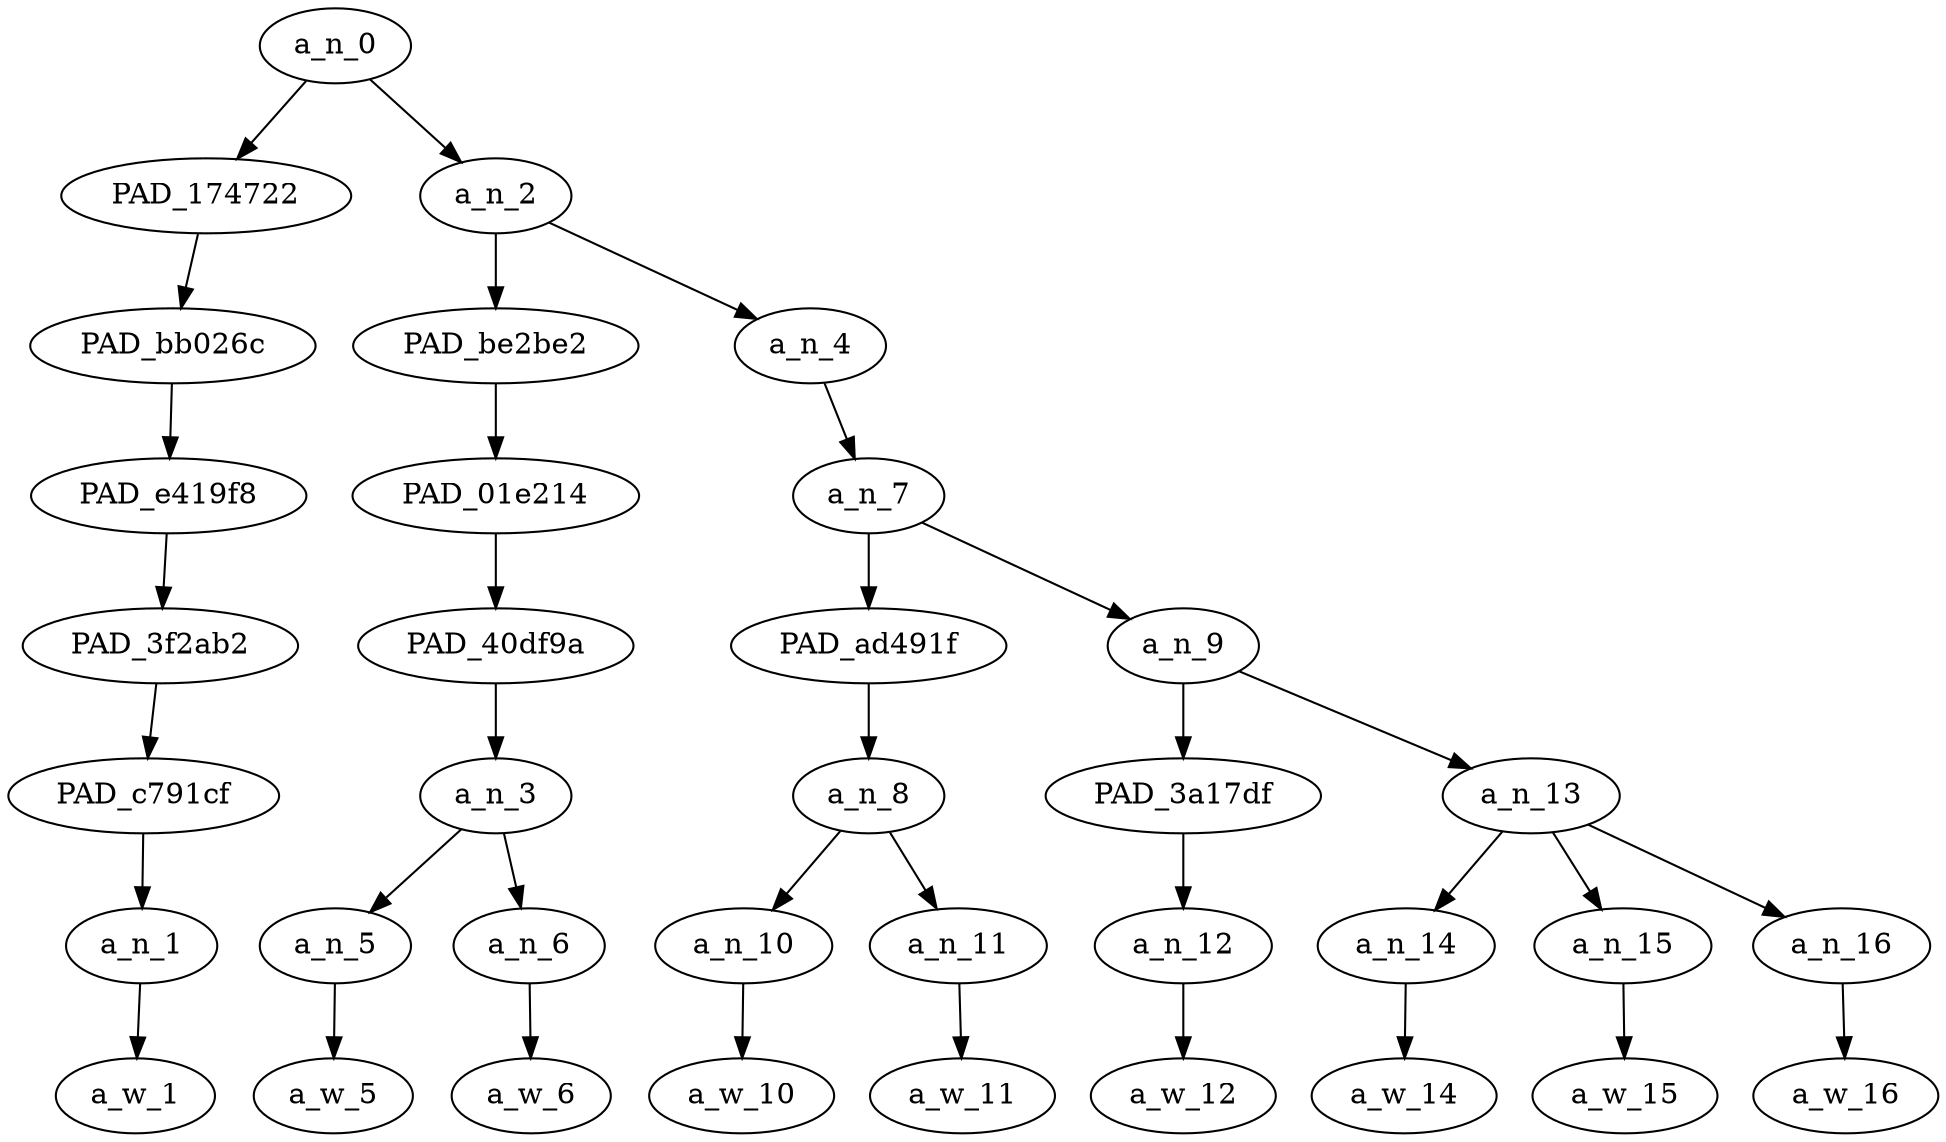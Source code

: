 strict digraph "" {
	a_n_0	[div_dir=-1,
		index=0,
		level=7,
		pos="1.5625,7!",
		text_span="[0, 1, 2, 3, 4, 5, 6, 7, 8]",
		value=0.99999999];
	PAD_174722	[div_dir=1,
		index=0,
		level=6,
		pos="0.0,6!",
		text_span="[0]",
		value=0.07419240];
	a_n_0 -> PAD_174722;
	a_n_2	[div_dir=-1,
		index=1,
		level=6,
		pos="3.125,6!",
		text_span="[1, 2, 3, 4, 5, 6, 7, 8]",
		value=0.92577913];
	a_n_0 -> a_n_2;
	PAD_bb026c	[div_dir=1,
		index=0,
		level=5,
		pos="0.0,5!",
		text_span="[0]",
		value=0.07419240];
	PAD_174722 -> PAD_bb026c;
	PAD_e419f8	[div_dir=1,
		index=0,
		level=4,
		pos="0.0,4!",
		text_span="[0]",
		value=0.07419240];
	PAD_bb026c -> PAD_e419f8;
	PAD_3f2ab2	[div_dir=1,
		index=0,
		level=3,
		pos="0.0,3!",
		text_span="[0]",
		value=0.07419240];
	PAD_e419f8 -> PAD_3f2ab2;
	PAD_c791cf	[div_dir=1,
		index=0,
		level=2,
		pos="0.0,2!",
		text_span="[0]",
		value=0.07419240];
	PAD_3f2ab2 -> PAD_c791cf;
	a_n_1	[div_dir=1,
		index=0,
		level=1,
		pos="0.0,1!",
		text_span="[0]",
		value=0.07419240];
	PAD_c791cf -> a_n_1;
	a_w_1	[div_dir=0,
		index=0,
		level=0,
		pos="0,0!",
		text_span="[0]",
		value="<user>"];
	a_n_1 -> a_w_1;
	PAD_be2be2	[div_dir=1,
		index=1,
		level=5,
		pos="1.5,5!",
		text_span="[1, 2]",
		value=0.15928696];
	a_n_2 -> PAD_be2be2;
	a_n_4	[div_dir=-1,
		index=2,
		level=5,
		pos="4.75,5!",
		text_span="[3, 4, 5, 6, 7, 8]",
		value=0.76642891];
	a_n_2 -> a_n_4;
	PAD_01e214	[div_dir=1,
		index=1,
		level=4,
		pos="1.5,4!",
		text_span="[1, 2]",
		value=0.15928696];
	PAD_be2be2 -> PAD_01e214;
	PAD_40df9a	[div_dir=1,
		index=1,
		level=3,
		pos="1.5,3!",
		text_span="[1, 2]",
		value=0.15928696];
	PAD_01e214 -> PAD_40df9a;
	a_n_3	[div_dir=1,
		index=1,
		level=2,
		pos="1.5,2!",
		text_span="[1, 2]",
		value=0.15928696];
	PAD_40df9a -> a_n_3;
	a_n_5	[div_dir=1,
		index=1,
		level=1,
		pos="1.0,1!",
		text_span="[1]",
		value=0.07085771];
	a_n_3 -> a_n_5;
	a_n_6	[div_dir=-1,
		index=2,
		level=1,
		pos="2.0,1!",
		text_span="[2]",
		value=0.08830094];
	a_n_3 -> a_n_6;
	a_w_5	[div_dir=0,
		index=1,
		level=0,
		pos="1,0!",
		text_span="[1]",
		value=the];
	a_n_5 -> a_w_5;
	a_w_6	[div_dir=0,
		index=2,
		level=0,
		pos="2,0!",
		text_span="[2]",
		value=day];
	a_n_6 -> a_w_6;
	a_n_7	[div_dir=-1,
		index=2,
		level=4,
		pos="4.75,4!",
		text_span="[3, 4, 5, 6, 7, 8]",
		value=0.76628065];
	a_n_4 -> a_n_7;
	PAD_ad491f	[div_dir=1,
		index=2,
		level=3,
		pos="3.5,3!",
		text_span="[3, 4]",
		value=0.19533668];
	a_n_7 -> PAD_ad491f;
	a_n_9	[div_dir=-1,
		index=3,
		level=3,
		pos="6.0,3!",
		text_span="[5, 6, 7, 8]",
		value=0.57079572];
	a_n_7 -> a_n_9;
	a_n_8	[div_dir=1,
		index=2,
		level=2,
		pos="3.5,2!",
		text_span="[3, 4]",
		value=0.19533668];
	PAD_ad491f -> a_n_8;
	a_n_10	[div_dir=-1,
		index=3,
		level=1,
		pos="3.0,1!",
		text_span="[3]",
		value=0.08978454];
	a_n_8 -> a_n_10;
	a_n_11	[div_dir=1,
		index=4,
		level=1,
		pos="4.0,1!",
		text_span="[4]",
		value=0.10544626];
	a_n_8 -> a_n_11;
	a_w_10	[div_dir=0,
		index=3,
		level=0,
		pos="3,0!",
		text_span="[3]",
		value=our];
	a_n_10 -> a_w_10;
	a_w_11	[div_dir=0,
		index=4,
		level=0,
		pos="4,0!",
		text_span="[4]",
		value=master];
	a_n_11 -> a_w_11;
	PAD_3a17df	[div_dir=1,
		index=3,
		level=2,
		pos="5.0,2!",
		text_span="[5]",
		value=0.08592609];
	a_n_9 -> PAD_3a17df;
	a_n_13	[div_dir=-1,
		index=4,
		level=2,
		pos="7.0,2!",
		text_span="[6, 7, 8]",
		value=0.48461033];
	a_n_9 -> a_n_13;
	a_n_12	[div_dir=1,
		index=5,
		level=1,
		pos="5.0,1!",
		text_span="[5]",
		value=0.08592609];
	PAD_3a17df -> a_n_12;
	a_w_12	[div_dir=0,
		index=5,
		level=0,
		pos="5,0!",
		text_span="[5]",
		value=brought];
	a_n_12 -> a_w_12;
	a_n_14	[div_dir=1,
		index=6,
		level=1,
		pos="6.0,1!",
		text_span="[6]",
		value=0.08926574];
	a_n_13 -> a_n_14;
	a_n_15	[div_dir=1,
		index=7,
		level=1,
		pos="7.0,1!",
		text_span="[7]",
		value=0.18880026];
	a_n_13 -> a_n_15;
	a_n_16	[div_dir=-1,
		index=8,
		level=1,
		pos="8.0,1!",
		text_span="[8]",
		value=0.20618314];
	a_n_13 -> a_n_16;
	a_w_14	[div_dir=0,
		index=6,
		level=0,
		pos="6,0!",
		text_span="[6]",
		value=home];
	a_n_14 -> a_w_14;
	a_w_15	[div_dir=0,
		index=7,
		level=0,
		pos="7,0!",
		text_span="[7]",
		value=trailer];
	a_n_15 -> a_w_15;
	a_w_16	[div_dir=0,
		index=8,
		level=0,
		pos="8,0!",
		text_span="[8]",
		value=trash];
	a_n_16 -> a_w_16;
}
